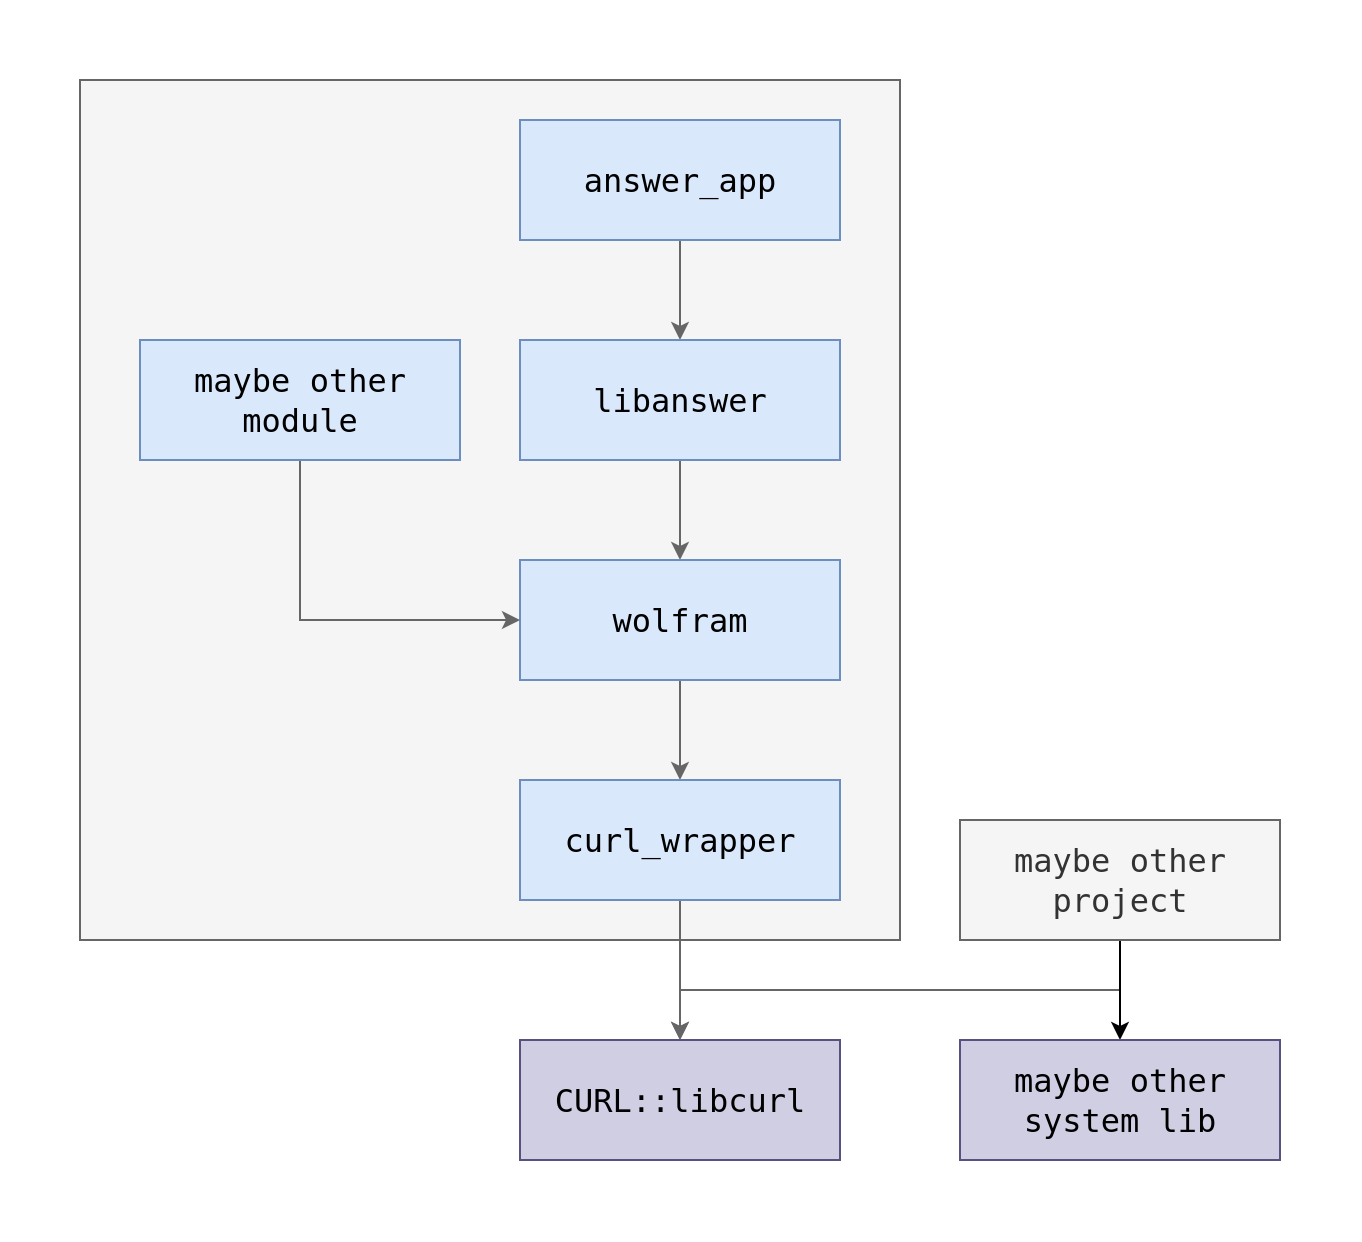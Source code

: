 <mxfile>
    <diagram id="cWnuJD7Wsp1ngwiQT-YQ" name="第 1 页">
        <mxGraphModel dx="821" dy="653" grid="1" gridSize="10" guides="1" tooltips="1" connect="1" arrows="1" fold="1" page="1" pageScale="1" pageWidth="827" pageHeight="1169" math="0" shadow="0">
            <root>
                <mxCell id="0"/>
                <mxCell id="1" parent="0"/>
                <mxCell id="20" value="" style="rounded=0;whiteSpace=wrap;html=1;strokeColor=none;" vertex="1" parent="1">
                    <mxGeometry x="80" y="50" width="680" height="620" as="geometry"/>
                </mxCell>
                <mxCell id="12" value="" style="rounded=0;whiteSpace=wrap;html=1;fontFamily=Menlo;fontSize=16;fillColor=#f5f5f5;strokeColor=#666666;fontColor=#333333;" parent="1" vertex="1">
                    <mxGeometry x="120" y="90" width="410" height="430" as="geometry"/>
                </mxCell>
                <mxCell id="8" style="edgeStyle=orthogonalEdgeStyle;rounded=0;orthogonalLoop=1;jettySize=auto;html=1;exitX=0.5;exitY=1;exitDx=0;exitDy=0;entryX=0.5;entryY=0;entryDx=0;entryDy=0;fontFamily=Menlo;fontSize=16;fillColor=#f5f5f5;strokeColor=#666666;" parent="1" source="2" target="4" edge="1">
                    <mxGeometry relative="1" as="geometry"/>
                </mxCell>
                <mxCell id="2" value="answer_app" style="rounded=0;whiteSpace=wrap;html=1;fontSize=16;fontFamily=monospace;fillColor=#dae8fc;strokeColor=#6c8ebf;" parent="1" vertex="1">
                    <mxGeometry x="340" y="110" width="160" height="60" as="geometry"/>
                </mxCell>
                <mxCell id="9" style="edgeStyle=orthogonalEdgeStyle;rounded=0;orthogonalLoop=1;jettySize=auto;html=1;exitX=0.5;exitY=1;exitDx=0;exitDy=0;entryX=0.5;entryY=0;entryDx=0;entryDy=0;fontFamily=Menlo;fontSize=16;fillColor=#f5f5f5;strokeColor=#666666;" parent="1" source="4" target="5" edge="1">
                    <mxGeometry relative="1" as="geometry"/>
                </mxCell>
                <mxCell id="4" value="libanswer" style="rounded=0;whiteSpace=wrap;html=1;fontSize=16;fontFamily=monospace;fillColor=#dae8fc;strokeColor=#6c8ebf;" parent="1" vertex="1">
                    <mxGeometry x="340" y="220" width="160" height="60" as="geometry"/>
                </mxCell>
                <mxCell id="10" style="edgeStyle=orthogonalEdgeStyle;rounded=0;orthogonalLoop=1;jettySize=auto;html=1;exitX=0.5;exitY=1;exitDx=0;exitDy=0;entryX=0.5;entryY=0;entryDx=0;entryDy=0;fontFamily=Menlo;fontSize=16;fillColor=#f5f5f5;strokeColor=#666666;" parent="1" source="5" target="6" edge="1">
                    <mxGeometry relative="1" as="geometry"/>
                </mxCell>
                <mxCell id="5" value="wolfram" style="rounded=0;whiteSpace=wrap;html=1;fontSize=16;fontFamily=monospace;fillColor=#dae8fc;strokeColor=#6c8ebf;" parent="1" vertex="1">
                    <mxGeometry x="340" y="330" width="160" height="60" as="geometry"/>
                </mxCell>
                <mxCell id="11" style="edgeStyle=orthogonalEdgeStyle;rounded=0;orthogonalLoop=1;jettySize=auto;html=1;exitX=0.5;exitY=1;exitDx=0;exitDy=0;entryX=0.5;entryY=0;entryDx=0;entryDy=0;fontFamily=Menlo;fontSize=16;fillColor=#f5f5f5;strokeColor=#666666;" parent="1" source="6" target="7" edge="1">
                    <mxGeometry relative="1" as="geometry"/>
                </mxCell>
                <mxCell id="6" value="curl_wrapper" style="rounded=0;whiteSpace=wrap;html=1;fontSize=16;fontFamily=monospace;fillColor=#dae8fc;strokeColor=#6c8ebf;" parent="1" vertex="1">
                    <mxGeometry x="340" y="440" width="160" height="60" as="geometry"/>
                </mxCell>
                <mxCell id="7" value="CURL::libcurl" style="rounded=0;whiteSpace=wrap;html=1;fontSize=16;fontFamily=monospace;fillColor=#d0cee2;strokeColor=#56517e;" parent="1" vertex="1">
                    <mxGeometry x="340" y="570" width="160" height="60" as="geometry"/>
                </mxCell>
                <mxCell id="14" style="edgeStyle=orthogonalEdgeStyle;rounded=0;orthogonalLoop=1;jettySize=auto;html=1;exitX=0.5;exitY=1;exitDx=0;exitDy=0;entryX=0.5;entryY=0;entryDx=0;entryDy=0;fontFamily=monospace;fontSize=16;fillColor=#f5f5f5;strokeColor=#666666;" parent="1" source="13" target="7" edge="1">
                    <mxGeometry relative="1" as="geometry"/>
                </mxCell>
                <mxCell id="19" style="edgeStyle=orthogonalEdgeStyle;rounded=0;orthogonalLoop=1;jettySize=auto;html=1;exitX=0.5;exitY=1;exitDx=0;exitDy=0;entryX=0.5;entryY=0;entryDx=0;entryDy=0;fontFamily=monospace;fontSize=16;" parent="1" source="13" target="18" edge="1">
                    <mxGeometry relative="1" as="geometry"/>
                </mxCell>
                <mxCell id="13" value="maybe other project" style="rounded=0;whiteSpace=wrap;html=1;fontFamily=monospace;fontSize=16;fillColor=#f5f5f5;strokeColor=#666666;fontColor=#333333;" parent="1" vertex="1">
                    <mxGeometry x="560" y="460" width="160" height="60" as="geometry"/>
                </mxCell>
                <mxCell id="17" style="edgeStyle=orthogonalEdgeStyle;rounded=0;orthogonalLoop=1;jettySize=auto;html=1;exitX=0.5;exitY=1;exitDx=0;exitDy=0;entryX=0;entryY=0.5;entryDx=0;entryDy=0;fontFamily=monospace;fontSize=16;fillColor=#f5f5f5;strokeColor=#666666;" parent="1" source="15" target="5" edge="1">
                    <mxGeometry relative="1" as="geometry"/>
                </mxCell>
                <mxCell id="15" value="maybe other module" style="rounded=0;whiteSpace=wrap;html=1;fontSize=16;fontFamily=monospace;fillColor=#dae8fc;strokeColor=#6c8ebf;" parent="1" vertex="1">
                    <mxGeometry x="150" y="220" width="160" height="60" as="geometry"/>
                </mxCell>
                <mxCell id="18" value="maybe other system lib" style="rounded=0;whiteSpace=wrap;html=1;fontSize=16;fontFamily=monospace;fillColor=#d0cee2;strokeColor=#56517e;" parent="1" vertex="1">
                    <mxGeometry x="560" y="570" width="160" height="60" as="geometry"/>
                </mxCell>
            </root>
        </mxGraphModel>
    </diagram>
</mxfile>